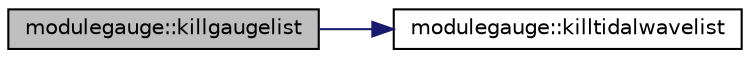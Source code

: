 digraph "modulegauge::killgaugelist"
{
 // LATEX_PDF_SIZE
  edge [fontname="Helvetica",fontsize="10",labelfontname="Helvetica",labelfontsize="10"];
  node [fontname="Helvetica",fontsize="10",shape=record];
  rankdir="LR";
  Node1 [label="modulegauge::killgaugelist",height=0.2,width=0.4,color="black", fillcolor="grey75", style="filled", fontcolor="black",tooltip=" "];
  Node1 -> Node2 [color="midnightblue",fontsize="10",style="solid"];
  Node2 [label="modulegauge::killtidalwavelist",height=0.2,width=0.4,color="black", fillcolor="white", style="filled",URL="$namespacemodulegauge.html#acb5358a89d47698a9abd5cea060b0cc8",tooltip=" "];
}
